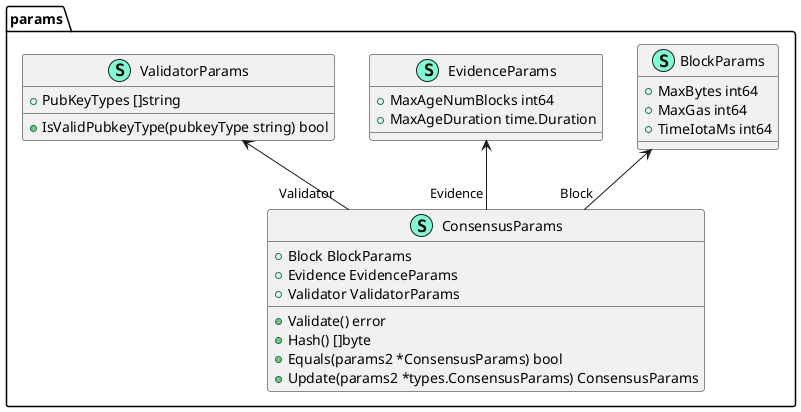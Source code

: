 @startuml
namespace params {
    class ConsensusParams << (S,Aquamarine) >> {
        + Block BlockParams
        + Evidence EvidenceParams
        + Validator ValidatorParams

        + Validate() error
        + Hash() []byte
        + Equals(params2 *ConsensusParams) bool
        + Update(params2 *types.ConsensusParams) ConsensusParams

    }

    class BlockParams << (S,Aquamarine) >> {
        + MaxBytes int64
        + MaxGas int64
        + TimeIotaMs int64

    }

    class EvidenceParams << (S,Aquamarine) >> {
        + MaxAgeNumBlocks int64
        + MaxAgeDuration time.Duration

    }

    class ValidatorParams << (S,Aquamarine) >> {
        + PubKeyTypes []string

        + IsValidPubkeyType(pubkeyType string) bool

    }
}

"params.BlockParams" <-- "Block" "params.ConsensusParams"
"params.EvidenceParams" <-- "Evidence" "params.ConsensusParams"
"params.ValidatorParams" <-- "Validator" "params.ConsensusParams"
@enduml